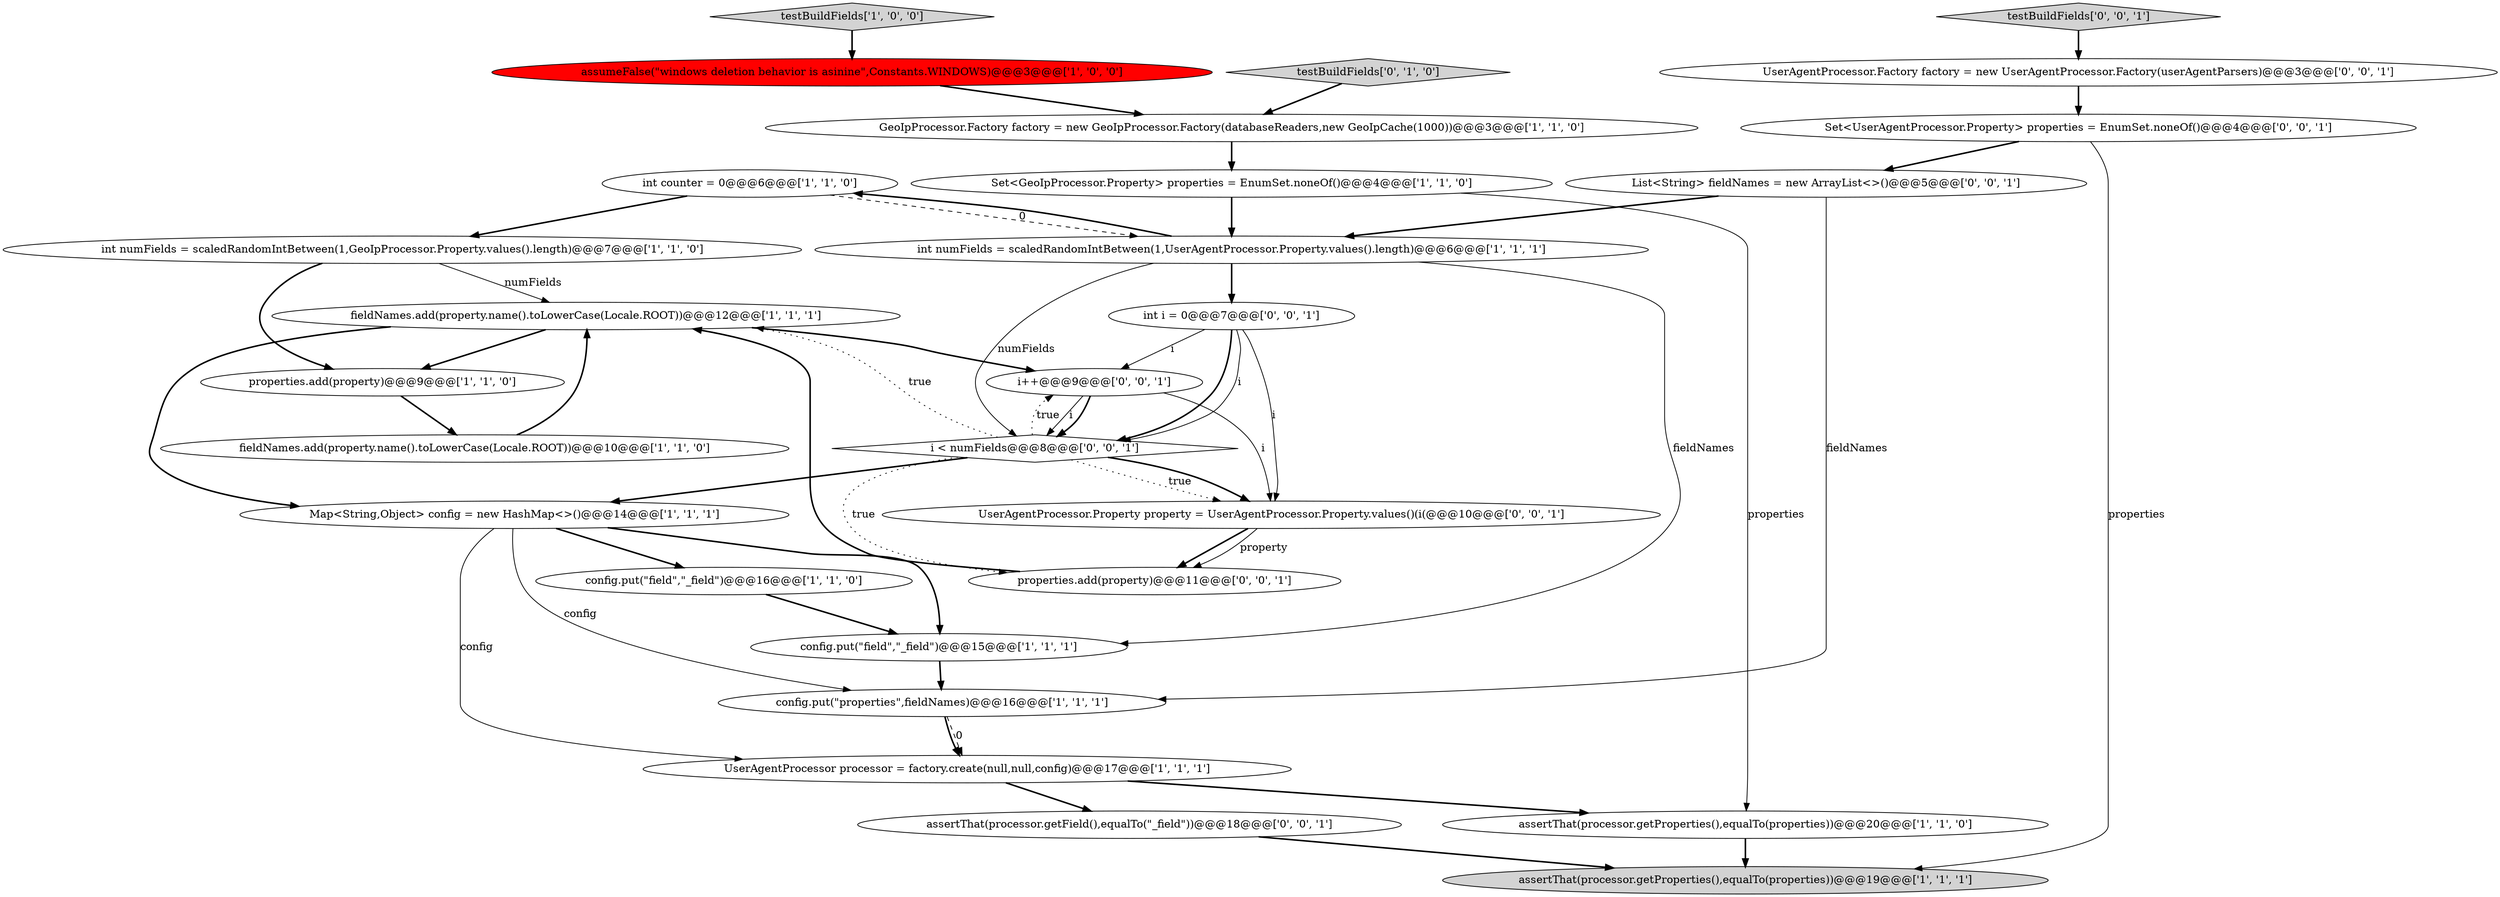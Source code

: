 digraph {
5 [style = filled, label = "int counter = 0@@@6@@@['1', '1', '0']", fillcolor = white, shape = ellipse image = "AAA0AAABBB1BBB"];
24 [style = filled, label = "assertThat(processor.getField(),equalTo(\"_field\"))@@@18@@@['0', '0', '1']", fillcolor = white, shape = ellipse image = "AAA0AAABBB3BBB"];
17 [style = filled, label = "testBuildFields['0', '1', '0']", fillcolor = lightgray, shape = diamond image = "AAA0AAABBB2BBB"];
13 [style = filled, label = "config.put(\"field\",\"_field\")@@@16@@@['1', '1', '0']", fillcolor = white, shape = ellipse image = "AAA0AAABBB1BBB"];
16 [style = filled, label = "int numFields = scaledRandomIntBetween(1,GeoIpProcessor.Property.values().length)@@@7@@@['1', '1', '0']", fillcolor = white, shape = ellipse image = "AAA0AAABBB1BBB"];
21 [style = filled, label = "properties.add(property)@@@11@@@['0', '0', '1']", fillcolor = white, shape = ellipse image = "AAA0AAABBB3BBB"];
25 [style = filled, label = "i++@@@9@@@['0', '0', '1']", fillcolor = white, shape = ellipse image = "AAA0AAABBB3BBB"];
12 [style = filled, label = "GeoIpProcessor.Factory factory = new GeoIpProcessor.Factory(databaseReaders,new GeoIpCache(1000))@@@3@@@['1', '1', '0']", fillcolor = white, shape = ellipse image = "AAA0AAABBB1BBB"];
23 [style = filled, label = "testBuildFields['0', '0', '1']", fillcolor = lightgray, shape = diamond image = "AAA0AAABBB3BBB"];
18 [style = filled, label = "Set<UserAgentProcessor.Property> properties = EnumSet.noneOf()@@@4@@@['0', '0', '1']", fillcolor = white, shape = ellipse image = "AAA0AAABBB3BBB"];
11 [style = filled, label = "fieldNames.add(property.name().toLowerCase(Locale.ROOT))@@@10@@@['1', '1', '0']", fillcolor = white, shape = ellipse image = "AAA0AAABBB1BBB"];
14 [style = filled, label = "config.put(\"field\",\"_field\")@@@15@@@['1', '1', '1']", fillcolor = white, shape = ellipse image = "AAA0AAABBB1BBB"];
4 [style = filled, label = "fieldNames.add(property.name().toLowerCase(Locale.ROOT))@@@12@@@['1', '1', '1']", fillcolor = white, shape = ellipse image = "AAA0AAABBB1BBB"];
3 [style = filled, label = "int numFields = scaledRandomIntBetween(1,UserAgentProcessor.Property.values().length)@@@6@@@['1', '1', '1']", fillcolor = white, shape = ellipse image = "AAA0AAABBB1BBB"];
7 [style = filled, label = "assumeFalse(\"windows deletion behavior is asinine\",Constants.WINDOWS)@@@3@@@['1', '0', '0']", fillcolor = red, shape = ellipse image = "AAA1AAABBB1BBB"];
15 [style = filled, label = "properties.add(property)@@@9@@@['1', '1', '0']", fillcolor = white, shape = ellipse image = "AAA0AAABBB1BBB"];
10 [style = filled, label = "Map<String,Object> config = new HashMap<>()@@@14@@@['1', '1', '1']", fillcolor = white, shape = ellipse image = "AAA0AAABBB1BBB"];
22 [style = filled, label = "int i = 0@@@7@@@['0', '0', '1']", fillcolor = white, shape = ellipse image = "AAA0AAABBB3BBB"];
6 [style = filled, label = "UserAgentProcessor processor = factory.create(null,null,config)@@@17@@@['1', '1', '1']", fillcolor = white, shape = ellipse image = "AAA0AAABBB1BBB"];
2 [style = filled, label = "assertThat(processor.getProperties(),equalTo(properties))@@@19@@@['1', '1', '1']", fillcolor = lightgray, shape = ellipse image = "AAA0AAABBB1BBB"];
8 [style = filled, label = "Set<GeoIpProcessor.Property> properties = EnumSet.noneOf()@@@4@@@['1', '1', '0']", fillcolor = white, shape = ellipse image = "AAA0AAABBB1BBB"];
20 [style = filled, label = "UserAgentProcessor.Property property = UserAgentProcessor.Property.values()(i(@@@10@@@['0', '0', '1']", fillcolor = white, shape = ellipse image = "AAA0AAABBB3BBB"];
27 [style = filled, label = "List<String> fieldNames = new ArrayList<>()@@@5@@@['0', '0', '1']", fillcolor = white, shape = ellipse image = "AAA0AAABBB3BBB"];
0 [style = filled, label = "testBuildFields['1', '0', '0']", fillcolor = lightgray, shape = diamond image = "AAA0AAABBB1BBB"];
9 [style = filled, label = "assertThat(processor.getProperties(),equalTo(properties))@@@20@@@['1', '1', '0']", fillcolor = white, shape = ellipse image = "AAA0AAABBB1BBB"];
26 [style = filled, label = "UserAgentProcessor.Factory factory = new UserAgentProcessor.Factory(userAgentParsers)@@@3@@@['0', '0', '1']", fillcolor = white, shape = ellipse image = "AAA0AAABBB3BBB"];
19 [style = filled, label = "i < numFields@@@8@@@['0', '0', '1']", fillcolor = white, shape = diamond image = "AAA0AAABBB3BBB"];
1 [style = filled, label = "config.put(\"properties\",fieldNames)@@@16@@@['1', '1', '1']", fillcolor = white, shape = ellipse image = "AAA0AAABBB1BBB"];
4->10 [style = bold, label=""];
16->15 [style = bold, label=""];
19->25 [style = dotted, label="true"];
25->19 [style = solid, label="i"];
27->1 [style = solid, label="fieldNames"];
4->25 [style = bold, label=""];
24->2 [style = bold, label=""];
22->19 [style = bold, label=""];
10->14 [style = bold, label=""];
7->12 [style = bold, label=""];
9->2 [style = bold, label=""];
25->20 [style = solid, label="i"];
5->3 [style = dashed, label="0"];
19->20 [style = dotted, label="true"];
10->1 [style = solid, label="config"];
19->20 [style = bold, label=""];
11->4 [style = bold, label=""];
4->15 [style = bold, label=""];
8->3 [style = bold, label=""];
27->3 [style = bold, label=""];
23->26 [style = bold, label=""];
22->25 [style = solid, label="i"];
19->10 [style = bold, label=""];
6->24 [style = bold, label=""];
19->21 [style = dotted, label="true"];
3->22 [style = bold, label=""];
14->1 [style = bold, label=""];
0->7 [style = bold, label=""];
22->20 [style = solid, label="i"];
20->21 [style = bold, label=""];
5->16 [style = bold, label=""];
20->21 [style = solid, label="property"];
8->9 [style = solid, label="properties"];
3->5 [style = bold, label=""];
17->12 [style = bold, label=""];
1->6 [style = bold, label=""];
10->6 [style = solid, label="config"];
15->11 [style = bold, label=""];
10->13 [style = bold, label=""];
18->27 [style = bold, label=""];
19->4 [style = dotted, label="true"];
12->8 [style = bold, label=""];
1->6 [style = dashed, label="0"];
25->19 [style = bold, label=""];
22->19 [style = solid, label="i"];
3->19 [style = solid, label="numFields"];
21->4 [style = bold, label=""];
6->9 [style = bold, label=""];
16->4 [style = solid, label="numFields"];
18->2 [style = solid, label="properties"];
13->14 [style = bold, label=""];
26->18 [style = bold, label=""];
3->14 [style = solid, label="fieldNames"];
}
